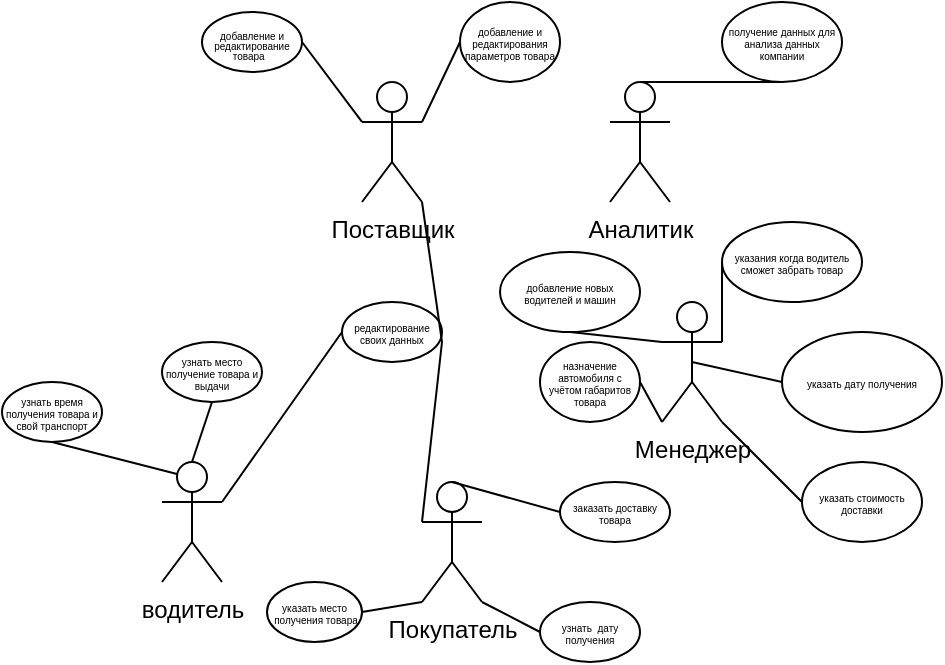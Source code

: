 <mxfile version="20.4.1" type="github">
  <diagram id="9mISTOdgkIwwT2x7VvCg" name="Страница 1">
    <mxGraphModel dx="511" dy="332" grid="1" gridSize="10" guides="1" tooltips="1" connect="1" arrows="1" fold="1" page="1" pageScale="1" pageWidth="827" pageHeight="1169" math="0" shadow="0">
      <root>
        <mxCell id="0" />
        <mxCell id="1" parent="0" />
        <mxCell id="vOyzcSi1PhW8EWlF-iAl-1" value="водитель" style="shape=umlActor;verticalLabelPosition=bottom;verticalAlign=top;html=1;outlineConnect=0;" vertex="1" parent="1">
          <mxGeometry x="130" y="250" width="30" height="60" as="geometry" />
        </mxCell>
        <mxCell id="vOyzcSi1PhW8EWlF-iAl-6" value="Поставщик" style="shape=umlActor;verticalLabelPosition=bottom;verticalAlign=top;html=1;outlineConnect=0;" vertex="1" parent="1">
          <mxGeometry x="230" y="60" width="30" height="60" as="geometry" />
        </mxCell>
        <mxCell id="vOyzcSi1PhW8EWlF-iAl-7" value="Покупатель" style="shape=umlActor;verticalLabelPosition=bottom;verticalAlign=top;html=1;outlineConnect=0;" vertex="1" parent="1">
          <mxGeometry x="260" y="260" width="30" height="60" as="geometry" />
        </mxCell>
        <mxCell id="vOyzcSi1PhW8EWlF-iAl-8" value="Менеджер" style="shape=umlActor;verticalLabelPosition=bottom;verticalAlign=top;html=1;outlineConnect=0;" vertex="1" parent="1">
          <mxGeometry x="380" y="170" width="30" height="60" as="geometry" />
        </mxCell>
        <mxCell id="vOyzcSi1PhW8EWlF-iAl-9" value="Аналитик" style="shape=umlActor;verticalLabelPosition=bottom;verticalAlign=top;html=1;outlineConnect=0;" vertex="1" parent="1">
          <mxGeometry x="354" y="60" width="30" height="60" as="geometry" />
        </mxCell>
        <mxCell id="vOyzcSi1PhW8EWlF-iAl-10" value="&lt;p style=&quot;line-height: 0.4;&quot;&gt;&lt;span style=&quot;font-size: 5px;&quot;&gt;добавление и редактирование товара&lt;/span&gt;&amp;nbsp;&lt;/p&gt;" style="ellipse;whiteSpace=wrap;html=1;align=center;" vertex="1" parent="1">
          <mxGeometry x="150" y="25" width="50" height="30" as="geometry" />
        </mxCell>
        <mxCell id="vOyzcSi1PhW8EWlF-iAl-15" value="добавление и редактирования параметров товара" style="ellipse;whiteSpace=wrap;html=1;fontSize=5;" vertex="1" parent="1">
          <mxGeometry x="279" y="20" width="50" height="40" as="geometry" />
        </mxCell>
        <mxCell id="vOyzcSi1PhW8EWlF-iAl-17" value="" style="endArrow=none;html=1;rounded=0;fontSize=5;exitX=1;exitY=0.5;exitDx=0;exitDy=0;entryX=0;entryY=0.333;entryDx=0;entryDy=0;entryPerimeter=0;" edge="1" parent="1" source="vOyzcSi1PhW8EWlF-iAl-10" target="vOyzcSi1PhW8EWlF-iAl-6">
          <mxGeometry width="50" height="50" relative="1" as="geometry">
            <mxPoint x="250" y="120" as="sourcePoint" />
            <mxPoint x="300" y="70" as="targetPoint" />
          </mxGeometry>
        </mxCell>
        <mxCell id="vOyzcSi1PhW8EWlF-iAl-18" value="" style="endArrow=none;html=1;rounded=0;fontSize=5;entryX=0;entryY=0.5;entryDx=0;entryDy=0;exitX=1;exitY=0.333;exitDx=0;exitDy=0;exitPerimeter=0;" edge="1" parent="1" source="vOyzcSi1PhW8EWlF-iAl-6" target="vOyzcSi1PhW8EWlF-iAl-15">
          <mxGeometry width="50" height="50" relative="1" as="geometry">
            <mxPoint x="250" y="100" as="sourcePoint" />
            <mxPoint x="300" y="50" as="targetPoint" />
          </mxGeometry>
        </mxCell>
        <mxCell id="vOyzcSi1PhW8EWlF-iAl-19" value="узнать время получения товара и свой транспорт" style="ellipse;whiteSpace=wrap;html=1;fontSize=5;" vertex="1" parent="1">
          <mxGeometry x="50" y="210" width="50" height="30" as="geometry" />
        </mxCell>
        <mxCell id="vOyzcSi1PhW8EWlF-iAl-20" value="" style="endArrow=none;html=1;rounded=0;fontSize=5;exitX=0.5;exitY=1;exitDx=0;exitDy=0;entryX=0.25;entryY=0.1;entryDx=0;entryDy=0;entryPerimeter=0;" edge="1" parent="1" source="vOyzcSi1PhW8EWlF-iAl-19" target="vOyzcSi1PhW8EWlF-iAl-1">
          <mxGeometry width="50" height="50" relative="1" as="geometry">
            <mxPoint x="250" y="190" as="sourcePoint" />
            <mxPoint x="300" y="140" as="targetPoint" />
          </mxGeometry>
        </mxCell>
        <mxCell id="vOyzcSi1PhW8EWlF-iAl-21" value="узнать&amp;nbsp; дату получения" style="ellipse;whiteSpace=wrap;html=1;fontSize=5;" vertex="1" parent="1">
          <mxGeometry x="319" y="320" width="50" height="30" as="geometry" />
        </mxCell>
        <mxCell id="vOyzcSi1PhW8EWlF-iAl-22" value="заказать доставку товара" style="ellipse;whiteSpace=wrap;html=1;fontSize=5;" vertex="1" parent="1">
          <mxGeometry x="329" y="260" width="55" height="30" as="geometry" />
        </mxCell>
        <mxCell id="vOyzcSi1PhW8EWlF-iAl-23" value="" style="endArrow=none;html=1;rounded=0;fontSize=5;entryX=0;entryY=0.5;entryDx=0;entryDy=0;exitX=0.5;exitY=0;exitDx=0;exitDy=0;exitPerimeter=0;" edge="1" parent="1" source="vOyzcSi1PhW8EWlF-iAl-7" target="vOyzcSi1PhW8EWlF-iAl-22">
          <mxGeometry width="50" height="50" relative="1" as="geometry">
            <mxPoint x="250" y="220" as="sourcePoint" />
            <mxPoint x="300" y="170" as="targetPoint" />
          </mxGeometry>
        </mxCell>
        <mxCell id="vOyzcSi1PhW8EWlF-iAl-24" value="указать место&amp;nbsp; получения товара" style="ellipse;whiteSpace=wrap;html=1;fontSize=5;" vertex="1" parent="1">
          <mxGeometry x="182.5" y="310" width="47.5" height="30" as="geometry" />
        </mxCell>
        <mxCell id="vOyzcSi1PhW8EWlF-iAl-25" value="" style="endArrow=none;html=1;rounded=0;fontSize=5;exitX=1;exitY=0.5;exitDx=0;exitDy=0;entryX=0;entryY=1;entryDx=0;entryDy=0;entryPerimeter=0;" edge="1" parent="1" source="vOyzcSi1PhW8EWlF-iAl-24" target="vOyzcSi1PhW8EWlF-iAl-7">
          <mxGeometry width="50" height="50" relative="1" as="geometry">
            <mxPoint x="250" y="210" as="sourcePoint" />
            <mxPoint x="300" y="160" as="targetPoint" />
          </mxGeometry>
        </mxCell>
        <mxCell id="vOyzcSi1PhW8EWlF-iAl-26" value="" style="endArrow=none;html=1;rounded=0;fontSize=5;entryX=0;entryY=0.5;entryDx=0;entryDy=0;exitX=1;exitY=1;exitDx=0;exitDy=0;exitPerimeter=0;" edge="1" parent="1" source="vOyzcSi1PhW8EWlF-iAl-7" target="vOyzcSi1PhW8EWlF-iAl-21">
          <mxGeometry width="50" height="50" relative="1" as="geometry">
            <mxPoint x="250" y="210" as="sourcePoint" />
            <mxPoint x="300" y="160" as="targetPoint" />
          </mxGeometry>
        </mxCell>
        <mxCell id="vOyzcSi1PhW8EWlF-iAl-28" value="узнать место получение товара и выдачи" style="ellipse;whiteSpace=wrap;html=1;fontSize=5;" vertex="1" parent="1">
          <mxGeometry x="130" y="190" width="50" height="30" as="geometry" />
        </mxCell>
        <mxCell id="vOyzcSi1PhW8EWlF-iAl-29" value="" style="endArrow=none;html=1;rounded=0;fontSize=5;exitX=0.5;exitY=0;exitDx=0;exitDy=0;exitPerimeter=0;entryX=0.5;entryY=1;entryDx=0;entryDy=0;" edge="1" parent="1" source="vOyzcSi1PhW8EWlF-iAl-1" target="vOyzcSi1PhW8EWlF-iAl-28">
          <mxGeometry width="50" height="50" relative="1" as="geometry">
            <mxPoint x="250" y="210" as="sourcePoint" />
            <mxPoint x="300" y="160" as="targetPoint" />
          </mxGeometry>
        </mxCell>
        <mxCell id="vOyzcSi1PhW8EWlF-iAl-30" value="получение данных для анализа данных компании" style="ellipse;whiteSpace=wrap;html=1;fontSize=5;" vertex="1" parent="1">
          <mxGeometry x="410" y="20" width="60" height="40" as="geometry" />
        </mxCell>
        <mxCell id="vOyzcSi1PhW8EWlF-iAl-31" value="" style="endArrow=none;html=1;rounded=0;fontSize=5;entryX=0.5;entryY=1;entryDx=0;entryDy=0;exitX=0.5;exitY=0;exitDx=0;exitDy=0;exitPerimeter=0;" edge="1" parent="1" source="vOyzcSi1PhW8EWlF-iAl-9" target="vOyzcSi1PhW8EWlF-iAl-30">
          <mxGeometry width="50" height="50" relative="1" as="geometry">
            <mxPoint x="250" y="180" as="sourcePoint" />
            <mxPoint x="300" y="130" as="targetPoint" />
          </mxGeometry>
        </mxCell>
        <mxCell id="vOyzcSi1PhW8EWlF-iAl-34" value="назначение автомобиля с учётом габаритов товара" style="ellipse;whiteSpace=wrap;html=1;fontSize=5;" vertex="1" parent="1">
          <mxGeometry x="319" y="190" width="50" height="40" as="geometry" />
        </mxCell>
        <mxCell id="vOyzcSi1PhW8EWlF-iAl-35" value="" style="endArrow=none;html=1;rounded=0;fontSize=5;exitX=1;exitY=0.5;exitDx=0;exitDy=0;entryX=0;entryY=1;entryDx=0;entryDy=0;entryPerimeter=0;" edge="1" parent="1" source="vOyzcSi1PhW8EWlF-iAl-34" target="vOyzcSi1PhW8EWlF-iAl-8">
          <mxGeometry width="50" height="50" relative="1" as="geometry">
            <mxPoint x="250" y="200" as="sourcePoint" />
            <mxPoint x="300" y="150" as="targetPoint" />
          </mxGeometry>
        </mxCell>
        <mxCell id="vOyzcSi1PhW8EWlF-iAl-36" value="указания когда водитель сможет забрать товар" style="ellipse;whiteSpace=wrap;html=1;fontSize=5;" vertex="1" parent="1">
          <mxGeometry x="410" y="130" width="70" height="40" as="geometry" />
        </mxCell>
        <mxCell id="vOyzcSi1PhW8EWlF-iAl-37" value="" style="endArrow=none;html=1;rounded=0;fontSize=5;entryX=0;entryY=0.5;entryDx=0;entryDy=0;exitX=1;exitY=0.333;exitDx=0;exitDy=0;exitPerimeter=0;" edge="1" parent="1" source="vOyzcSi1PhW8EWlF-iAl-8" target="vOyzcSi1PhW8EWlF-iAl-36">
          <mxGeometry width="50" height="50" relative="1" as="geometry">
            <mxPoint x="250" y="200" as="sourcePoint" />
            <mxPoint x="300" y="150" as="targetPoint" />
          </mxGeometry>
        </mxCell>
        <mxCell id="vOyzcSi1PhW8EWlF-iAl-38" value="указать стоимость доставки" style="ellipse;whiteSpace=wrap;html=1;fontSize=5;" vertex="1" parent="1">
          <mxGeometry x="450" y="250" width="60" height="40" as="geometry" />
        </mxCell>
        <mxCell id="vOyzcSi1PhW8EWlF-iAl-39" value="" style="endArrow=none;html=1;rounded=0;fontSize=5;entryX=0;entryY=0.5;entryDx=0;entryDy=0;exitX=1;exitY=1;exitDx=0;exitDy=0;exitPerimeter=0;" edge="1" parent="1" source="vOyzcSi1PhW8EWlF-iAl-8" target="vOyzcSi1PhW8EWlF-iAl-38">
          <mxGeometry width="50" height="50" relative="1" as="geometry">
            <mxPoint x="250" y="200" as="sourcePoint" />
            <mxPoint x="300" y="150" as="targetPoint" />
          </mxGeometry>
        </mxCell>
        <mxCell id="vOyzcSi1PhW8EWlF-iAl-40" value="указать дату получения" style="ellipse;whiteSpace=wrap;html=1;fontSize=5;" vertex="1" parent="1">
          <mxGeometry x="440" y="185" width="80" height="50" as="geometry" />
        </mxCell>
        <mxCell id="vOyzcSi1PhW8EWlF-iAl-41" value="" style="endArrow=none;html=1;rounded=0;fontSize=5;entryX=0;entryY=0.5;entryDx=0;entryDy=0;exitX=0.5;exitY=0.5;exitDx=0;exitDy=0;exitPerimeter=0;" edge="1" parent="1" source="vOyzcSi1PhW8EWlF-iAl-8" target="vOyzcSi1PhW8EWlF-iAl-40">
          <mxGeometry width="50" height="50" relative="1" as="geometry">
            <mxPoint x="250" y="200" as="sourcePoint" />
            <mxPoint x="300" y="150" as="targetPoint" />
          </mxGeometry>
        </mxCell>
        <mxCell id="vOyzcSi1PhW8EWlF-iAl-42" value="добавление новых водителей и машин" style="ellipse;whiteSpace=wrap;html=1;fontSize=5;" vertex="1" parent="1">
          <mxGeometry x="299" y="145" width="70" height="40" as="geometry" />
        </mxCell>
        <mxCell id="vOyzcSi1PhW8EWlF-iAl-43" value="" style="endArrow=none;html=1;rounded=0;fontSize=5;entryX=0.5;entryY=1;entryDx=0;entryDy=0;exitX=0;exitY=0.333;exitDx=0;exitDy=0;exitPerimeter=0;" edge="1" parent="1" source="vOyzcSi1PhW8EWlF-iAl-8" target="vOyzcSi1PhW8EWlF-iAl-42">
          <mxGeometry width="50" height="50" relative="1" as="geometry">
            <mxPoint x="290" y="180" as="sourcePoint" />
            <mxPoint x="320" y="160" as="targetPoint" />
          </mxGeometry>
        </mxCell>
        <mxCell id="vOyzcSi1PhW8EWlF-iAl-45" value="редактирование своих данных" style="ellipse;whiteSpace=wrap;html=1;fontSize=5;" vertex="1" parent="1">
          <mxGeometry x="220" y="170" width="50" height="30" as="geometry" />
        </mxCell>
        <mxCell id="vOyzcSi1PhW8EWlF-iAl-48" value="" style="endArrow=none;html=1;rounded=0;fontSize=5;entryX=1;entryY=1;entryDx=0;entryDy=0;entryPerimeter=0;" edge="1" parent="1" target="vOyzcSi1PhW8EWlF-iAl-6">
          <mxGeometry width="50" height="50" relative="1" as="geometry">
            <mxPoint x="270" y="190" as="sourcePoint" />
            <mxPoint x="320" y="140" as="targetPoint" />
          </mxGeometry>
        </mxCell>
        <mxCell id="vOyzcSi1PhW8EWlF-iAl-49" value="" style="endArrow=none;html=1;rounded=0;fontSize=5;exitX=0;exitY=0.5;exitDx=0;exitDy=0;entryX=1;entryY=0.333;entryDx=0;entryDy=0;entryPerimeter=0;" edge="1" parent="1" source="vOyzcSi1PhW8EWlF-iAl-45" target="vOyzcSi1PhW8EWlF-iAl-1">
          <mxGeometry width="50" height="50" relative="1" as="geometry">
            <mxPoint x="270" y="190" as="sourcePoint" />
            <mxPoint x="320" y="140" as="targetPoint" />
          </mxGeometry>
        </mxCell>
        <mxCell id="vOyzcSi1PhW8EWlF-iAl-51" value="" style="endArrow=none;html=1;rounded=0;fontSize=5;entryX=0;entryY=0.333;entryDx=0;entryDy=0;entryPerimeter=0;" edge="1" parent="1" target="vOyzcSi1PhW8EWlF-iAl-7">
          <mxGeometry width="50" height="50" relative="1" as="geometry">
            <mxPoint x="270" y="190" as="sourcePoint" />
            <mxPoint x="320" y="140" as="targetPoint" />
          </mxGeometry>
        </mxCell>
      </root>
    </mxGraphModel>
  </diagram>
</mxfile>
